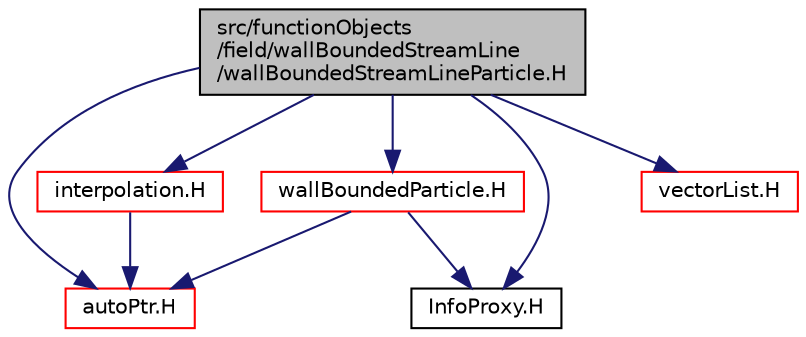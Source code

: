 digraph "src/functionObjects/field/wallBoundedStreamLine/wallBoundedStreamLineParticle.H"
{
  bgcolor="transparent";
  edge [fontname="Helvetica",fontsize="10",labelfontname="Helvetica",labelfontsize="10"];
  node [fontname="Helvetica",fontsize="10",shape=record];
  Node0 [label="src/functionObjects\l/field/wallBoundedStreamLine\l/wallBoundedStreamLineParticle.H",height=0.2,width=0.4,color="black", fillcolor="grey75", style="filled", fontcolor="black"];
  Node0 -> Node1 [color="midnightblue",fontsize="10",style="solid",fontname="Helvetica"];
  Node1 [label="wallBoundedParticle.H",height=0.2,width=0.4,color="red",URL="$a04835.html"];
  Node1 -> Node77 [color="midnightblue",fontsize="10",style="solid",fontname="Helvetica"];
  Node77 [label="autoPtr.H",height=0.2,width=0.4,color="red",URL="$a11828.html"];
  Node1 -> Node49 [color="midnightblue",fontsize="10",style="solid",fontname="Helvetica"];
  Node49 [label="InfoProxy.H",height=0.2,width=0.4,color="black",URL="$a09803.html"];
  Node0 -> Node77 [color="midnightblue",fontsize="10",style="solid",fontname="Helvetica"];
  Node0 -> Node315 [color="midnightblue",fontsize="10",style="solid",fontname="Helvetica"];
  Node315 [label="interpolation.H",height=0.2,width=0.4,color="red",URL="$a03953.html"];
  Node315 -> Node77 [color="midnightblue",fontsize="10",style="solid",fontname="Helvetica"];
  Node0 -> Node359 [color="midnightblue",fontsize="10",style="solid",fontname="Helvetica"];
  Node359 [label="vectorList.H",height=0.2,width=0.4,color="red",URL="$a13682.html"];
  Node0 -> Node49 [color="midnightblue",fontsize="10",style="solid",fontname="Helvetica"];
}
